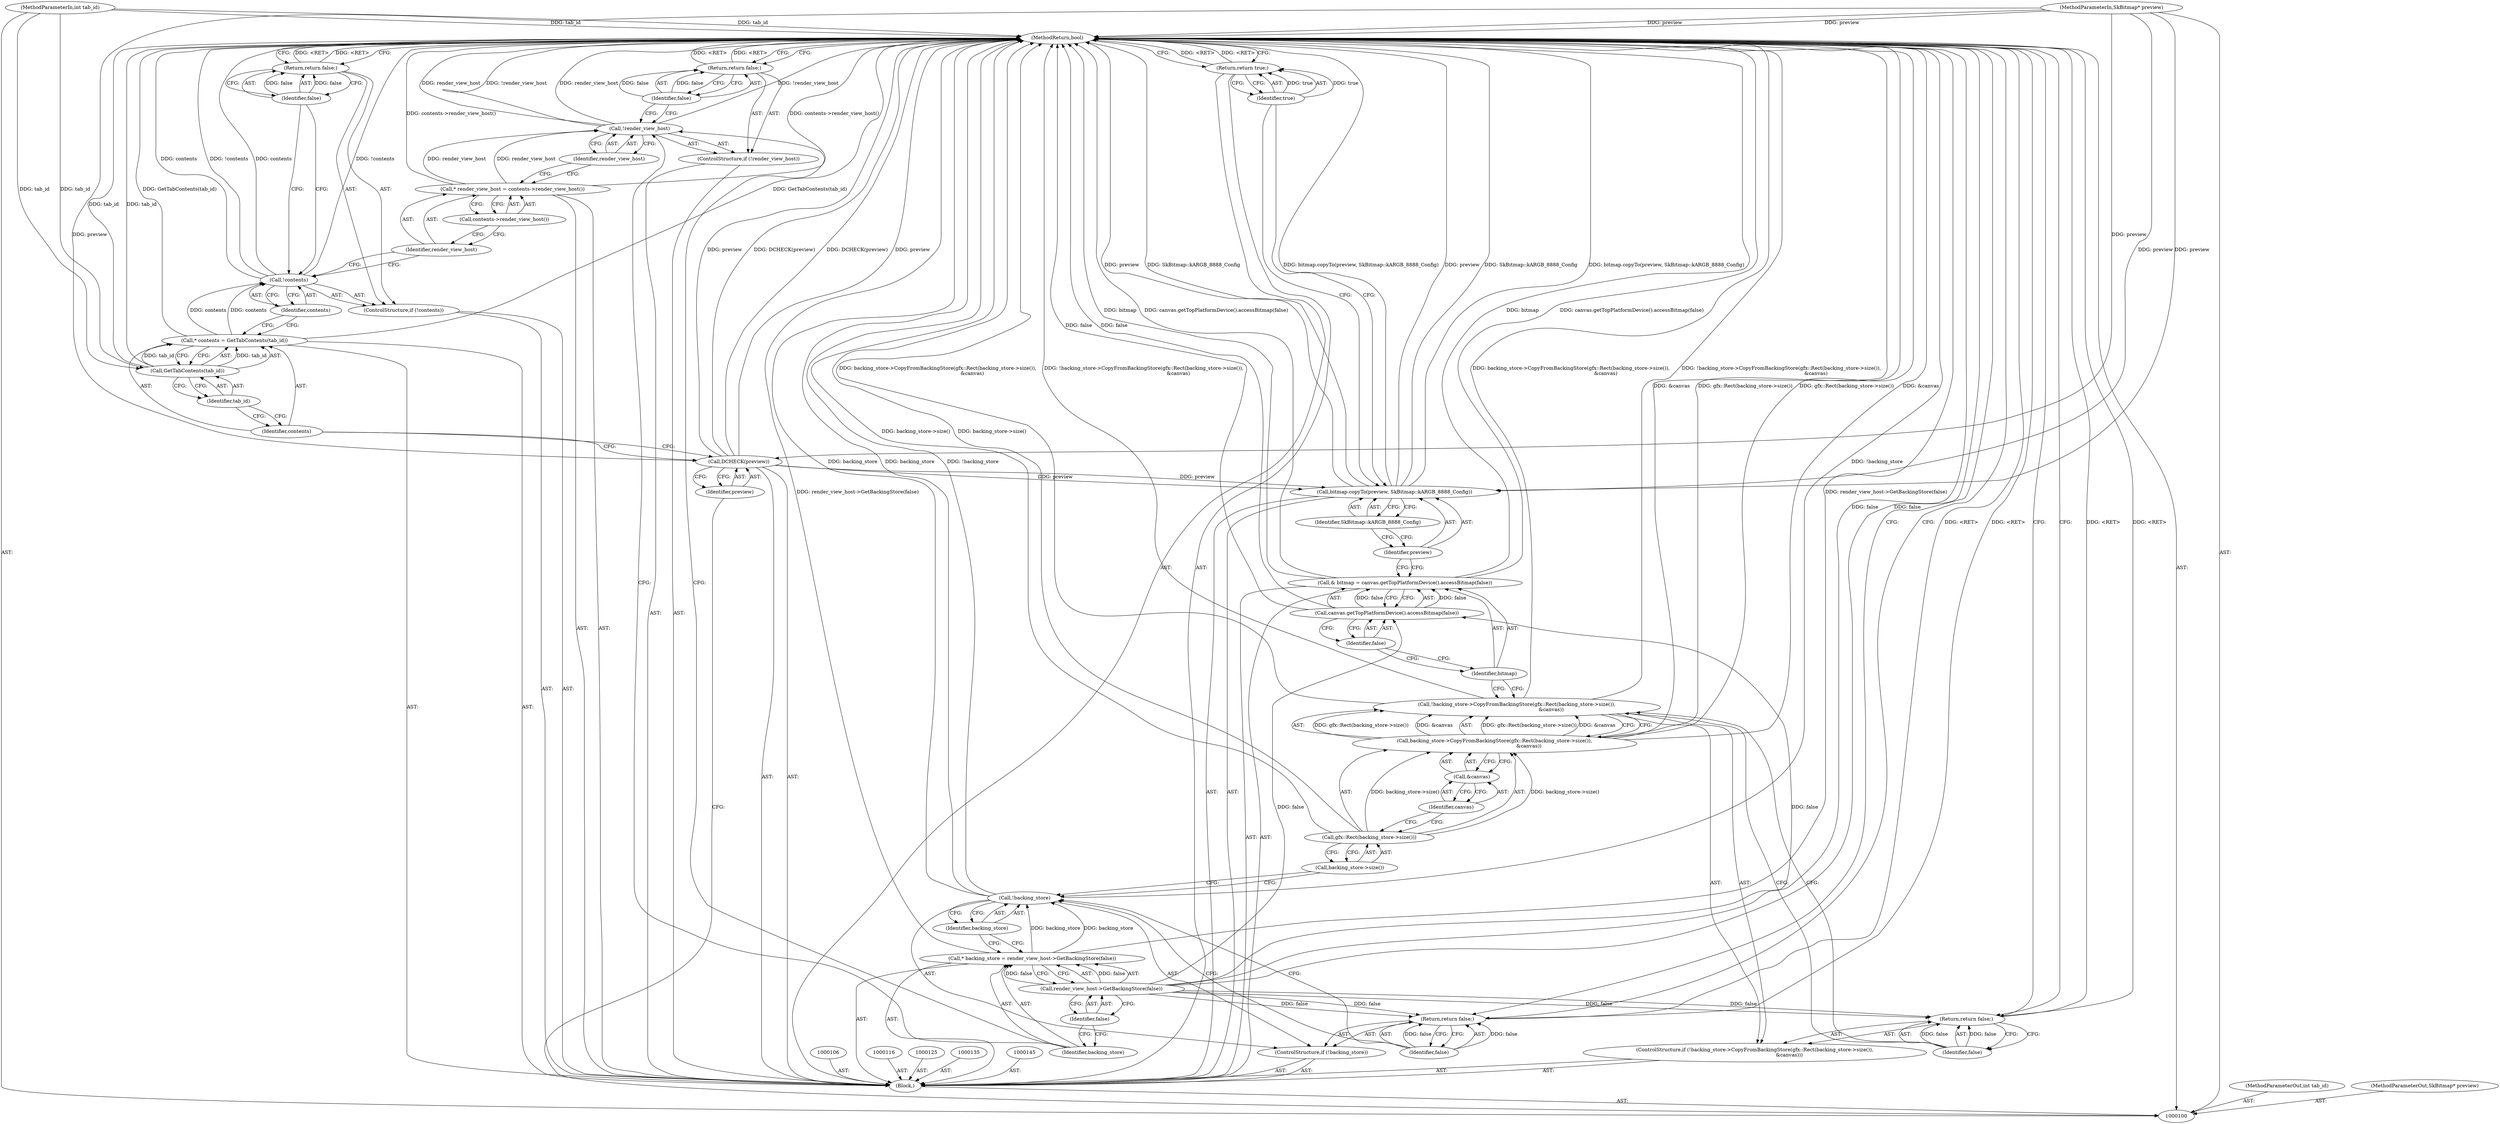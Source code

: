 digraph "0_Chrome_ee8d6fd30b022ac2c87b7a190c954e7bb3c9b21e" {
"1000155" [label="(MethodReturn,bool)"];
"1000101" [label="(MethodParameterIn,int tab_id)"];
"1000216" [label="(MethodParameterOut,int tab_id)"];
"1000102" [label="(MethodParameterIn,SkBitmap* preview)"];
"1000217" [label="(MethodParameterOut,SkBitmap* preview)"];
"1000103" [label="(Block,)"];
"1000124" [label="(Identifier,false)"];
"1000123" [label="(Return,return false;)"];
"1000126" [label="(Call,* backing_store = render_view_host->GetBackingStore(false))"];
"1000127" [label="(Identifier,backing_store)"];
"1000128" [label="(Call,render_view_host->GetBackingStore(false))"];
"1000129" [label="(Identifier,false)"];
"1000130" [label="(ControlStructure,if (!backing_store))"];
"1000131" [label="(Call,!backing_store)"];
"1000132" [label="(Identifier,backing_store)"];
"1000134" [label="(Identifier,false)"];
"1000133" [label="(Return,return false;)"];
"1000136" [label="(ControlStructure,if (!backing_store->CopyFromBackingStore(gfx::Rect(backing_store->size()),\n                                            &canvas)))"];
"1000139" [label="(Call,gfx::Rect(backing_store->size()))"];
"1000140" [label="(Call,backing_store->size())"];
"1000137" [label="(Call,!backing_store->CopyFromBackingStore(gfx::Rect(backing_store->size()),\n                                            &canvas))"];
"1000138" [label="(Call,backing_store->CopyFromBackingStore(gfx::Rect(backing_store->size()),\n                                            &canvas))"];
"1000141" [label="(Call,&canvas)"];
"1000142" [label="(Identifier,canvas)"];
"1000144" [label="(Identifier,false)"];
"1000143" [label="(Return,return false;)"];
"1000104" [label="(Call,DCHECK(preview))"];
"1000105" [label="(Identifier,preview)"];
"1000146" [label="(Call,& bitmap = canvas.getTopPlatformDevice().accessBitmap(false))"];
"1000147" [label="(Identifier,bitmap)"];
"1000148" [label="(Call,canvas.getTopPlatformDevice().accessBitmap(false))"];
"1000149" [label="(Identifier,false)"];
"1000151" [label="(Identifier,preview)"];
"1000150" [label="(Call,bitmap.copyTo(preview, SkBitmap::kARGB_8888_Config))"];
"1000152" [label="(Identifier,SkBitmap::kARGB_8888_Config)"];
"1000153" [label="(Return,return true;)"];
"1000154" [label="(Identifier,true)"];
"1000107" [label="(Call,* contents = GetTabContents(tab_id))"];
"1000108" [label="(Identifier,contents)"];
"1000109" [label="(Call,GetTabContents(tab_id))"];
"1000110" [label="(Identifier,tab_id)"];
"1000111" [label="(ControlStructure,if (!contents))"];
"1000112" [label="(Call,!contents)"];
"1000113" [label="(Identifier,contents)"];
"1000115" [label="(Identifier,false)"];
"1000114" [label="(Return,return false;)"];
"1000117" [label="(Call,* render_view_host = contents->render_view_host())"];
"1000118" [label="(Identifier,render_view_host)"];
"1000119" [label="(Call,contents->render_view_host())"];
"1000120" [label="(ControlStructure,if (!render_view_host))"];
"1000121" [label="(Call,!render_view_host)"];
"1000122" [label="(Identifier,render_view_host)"];
"1000155" -> "1000100"  [label="AST: "];
"1000155" -> "1000114"  [label="CFG: "];
"1000155" -> "1000123"  [label="CFG: "];
"1000155" -> "1000133"  [label="CFG: "];
"1000155" -> "1000143"  [label="CFG: "];
"1000155" -> "1000153"  [label="CFG: "];
"1000153" -> "1000155"  [label="DDG: <RET>"];
"1000133" -> "1000155"  [label="DDG: <RET>"];
"1000104" -> "1000155"  [label="DDG: DCHECK(preview)"];
"1000104" -> "1000155"  [label="DDG: preview"];
"1000128" -> "1000155"  [label="DDG: false"];
"1000121" -> "1000155"  [label="DDG: !render_view_host"];
"1000121" -> "1000155"  [label="DDG: render_view_host"];
"1000150" -> "1000155"  [label="DDG: bitmap.copyTo(preview, SkBitmap::kARGB_8888_Config)"];
"1000150" -> "1000155"  [label="DDG: preview"];
"1000150" -> "1000155"  [label="DDG: SkBitmap::kARGB_8888_Config"];
"1000117" -> "1000155"  [label="DDG: contents->render_view_host()"];
"1000146" -> "1000155"  [label="DDG: bitmap"];
"1000146" -> "1000155"  [label="DDG: canvas.getTopPlatformDevice().accessBitmap(false)"];
"1000131" -> "1000155"  [label="DDG: !backing_store"];
"1000131" -> "1000155"  [label="DDG: backing_store"];
"1000138" -> "1000155"  [label="DDG: &canvas"];
"1000138" -> "1000155"  [label="DDG: gfx::Rect(backing_store->size())"];
"1000139" -> "1000155"  [label="DDG: backing_store->size()"];
"1000148" -> "1000155"  [label="DDG: false"];
"1000102" -> "1000155"  [label="DDG: preview"];
"1000112" -> "1000155"  [label="DDG: !contents"];
"1000112" -> "1000155"  [label="DDG: contents"];
"1000101" -> "1000155"  [label="DDG: tab_id"];
"1000109" -> "1000155"  [label="DDG: tab_id"];
"1000126" -> "1000155"  [label="DDG: render_view_host->GetBackingStore(false)"];
"1000137" -> "1000155"  [label="DDG: backing_store->CopyFromBackingStore(gfx::Rect(backing_store->size()),\n                                            &canvas)"];
"1000137" -> "1000155"  [label="DDG: !backing_store->CopyFromBackingStore(gfx::Rect(backing_store->size()),\n                                            &canvas)"];
"1000107" -> "1000155"  [label="DDG: GetTabContents(tab_id)"];
"1000143" -> "1000155"  [label="DDG: <RET>"];
"1000114" -> "1000155"  [label="DDG: <RET>"];
"1000123" -> "1000155"  [label="DDG: <RET>"];
"1000101" -> "1000100"  [label="AST: "];
"1000101" -> "1000155"  [label="DDG: tab_id"];
"1000101" -> "1000109"  [label="DDG: tab_id"];
"1000216" -> "1000100"  [label="AST: "];
"1000102" -> "1000100"  [label="AST: "];
"1000102" -> "1000155"  [label="DDG: preview"];
"1000102" -> "1000104"  [label="DDG: preview"];
"1000102" -> "1000150"  [label="DDG: preview"];
"1000217" -> "1000100"  [label="AST: "];
"1000103" -> "1000100"  [label="AST: "];
"1000104" -> "1000103"  [label="AST: "];
"1000106" -> "1000103"  [label="AST: "];
"1000107" -> "1000103"  [label="AST: "];
"1000111" -> "1000103"  [label="AST: "];
"1000116" -> "1000103"  [label="AST: "];
"1000117" -> "1000103"  [label="AST: "];
"1000120" -> "1000103"  [label="AST: "];
"1000125" -> "1000103"  [label="AST: "];
"1000126" -> "1000103"  [label="AST: "];
"1000130" -> "1000103"  [label="AST: "];
"1000135" -> "1000103"  [label="AST: "];
"1000136" -> "1000103"  [label="AST: "];
"1000145" -> "1000103"  [label="AST: "];
"1000146" -> "1000103"  [label="AST: "];
"1000150" -> "1000103"  [label="AST: "];
"1000153" -> "1000103"  [label="AST: "];
"1000124" -> "1000123"  [label="AST: "];
"1000124" -> "1000121"  [label="CFG: "];
"1000123" -> "1000124"  [label="CFG: "];
"1000124" -> "1000123"  [label="DDG: false"];
"1000123" -> "1000120"  [label="AST: "];
"1000123" -> "1000124"  [label="CFG: "];
"1000124" -> "1000123"  [label="AST: "];
"1000155" -> "1000123"  [label="CFG: "];
"1000123" -> "1000155"  [label="DDG: <RET>"];
"1000124" -> "1000123"  [label="DDG: false"];
"1000126" -> "1000103"  [label="AST: "];
"1000126" -> "1000128"  [label="CFG: "];
"1000127" -> "1000126"  [label="AST: "];
"1000128" -> "1000126"  [label="AST: "];
"1000132" -> "1000126"  [label="CFG: "];
"1000126" -> "1000155"  [label="DDG: render_view_host->GetBackingStore(false)"];
"1000128" -> "1000126"  [label="DDG: false"];
"1000126" -> "1000131"  [label="DDG: backing_store"];
"1000127" -> "1000126"  [label="AST: "];
"1000127" -> "1000121"  [label="CFG: "];
"1000129" -> "1000127"  [label="CFG: "];
"1000128" -> "1000126"  [label="AST: "];
"1000128" -> "1000129"  [label="CFG: "];
"1000129" -> "1000128"  [label="AST: "];
"1000126" -> "1000128"  [label="CFG: "];
"1000128" -> "1000155"  [label="DDG: false"];
"1000128" -> "1000126"  [label="DDG: false"];
"1000128" -> "1000133"  [label="DDG: false"];
"1000128" -> "1000143"  [label="DDG: false"];
"1000128" -> "1000148"  [label="DDG: false"];
"1000129" -> "1000128"  [label="AST: "];
"1000129" -> "1000127"  [label="CFG: "];
"1000128" -> "1000129"  [label="CFG: "];
"1000130" -> "1000103"  [label="AST: "];
"1000131" -> "1000130"  [label="AST: "];
"1000133" -> "1000130"  [label="AST: "];
"1000131" -> "1000130"  [label="AST: "];
"1000131" -> "1000132"  [label="CFG: "];
"1000132" -> "1000131"  [label="AST: "];
"1000134" -> "1000131"  [label="CFG: "];
"1000140" -> "1000131"  [label="CFG: "];
"1000131" -> "1000155"  [label="DDG: !backing_store"];
"1000131" -> "1000155"  [label="DDG: backing_store"];
"1000126" -> "1000131"  [label="DDG: backing_store"];
"1000132" -> "1000131"  [label="AST: "];
"1000132" -> "1000126"  [label="CFG: "];
"1000131" -> "1000132"  [label="CFG: "];
"1000134" -> "1000133"  [label="AST: "];
"1000134" -> "1000131"  [label="CFG: "];
"1000133" -> "1000134"  [label="CFG: "];
"1000134" -> "1000133"  [label="DDG: false"];
"1000133" -> "1000130"  [label="AST: "];
"1000133" -> "1000134"  [label="CFG: "];
"1000134" -> "1000133"  [label="AST: "];
"1000155" -> "1000133"  [label="CFG: "];
"1000133" -> "1000155"  [label="DDG: <RET>"];
"1000134" -> "1000133"  [label="DDG: false"];
"1000128" -> "1000133"  [label="DDG: false"];
"1000136" -> "1000103"  [label="AST: "];
"1000137" -> "1000136"  [label="AST: "];
"1000143" -> "1000136"  [label="AST: "];
"1000139" -> "1000138"  [label="AST: "];
"1000139" -> "1000140"  [label="CFG: "];
"1000140" -> "1000139"  [label="AST: "];
"1000142" -> "1000139"  [label="CFG: "];
"1000139" -> "1000155"  [label="DDG: backing_store->size()"];
"1000139" -> "1000138"  [label="DDG: backing_store->size()"];
"1000140" -> "1000139"  [label="AST: "];
"1000140" -> "1000131"  [label="CFG: "];
"1000139" -> "1000140"  [label="CFG: "];
"1000137" -> "1000136"  [label="AST: "];
"1000137" -> "1000138"  [label="CFG: "];
"1000138" -> "1000137"  [label="AST: "];
"1000144" -> "1000137"  [label="CFG: "];
"1000147" -> "1000137"  [label="CFG: "];
"1000137" -> "1000155"  [label="DDG: backing_store->CopyFromBackingStore(gfx::Rect(backing_store->size()),\n                                            &canvas)"];
"1000137" -> "1000155"  [label="DDG: !backing_store->CopyFromBackingStore(gfx::Rect(backing_store->size()),\n                                            &canvas)"];
"1000138" -> "1000137"  [label="DDG: gfx::Rect(backing_store->size())"];
"1000138" -> "1000137"  [label="DDG: &canvas"];
"1000138" -> "1000137"  [label="AST: "];
"1000138" -> "1000141"  [label="CFG: "];
"1000139" -> "1000138"  [label="AST: "];
"1000141" -> "1000138"  [label="AST: "];
"1000137" -> "1000138"  [label="CFG: "];
"1000138" -> "1000155"  [label="DDG: &canvas"];
"1000138" -> "1000155"  [label="DDG: gfx::Rect(backing_store->size())"];
"1000138" -> "1000137"  [label="DDG: gfx::Rect(backing_store->size())"];
"1000138" -> "1000137"  [label="DDG: &canvas"];
"1000139" -> "1000138"  [label="DDG: backing_store->size()"];
"1000141" -> "1000138"  [label="AST: "];
"1000141" -> "1000142"  [label="CFG: "];
"1000142" -> "1000141"  [label="AST: "];
"1000138" -> "1000141"  [label="CFG: "];
"1000142" -> "1000141"  [label="AST: "];
"1000142" -> "1000139"  [label="CFG: "];
"1000141" -> "1000142"  [label="CFG: "];
"1000144" -> "1000143"  [label="AST: "];
"1000144" -> "1000137"  [label="CFG: "];
"1000143" -> "1000144"  [label="CFG: "];
"1000144" -> "1000143"  [label="DDG: false"];
"1000143" -> "1000136"  [label="AST: "];
"1000143" -> "1000144"  [label="CFG: "];
"1000144" -> "1000143"  [label="AST: "];
"1000155" -> "1000143"  [label="CFG: "];
"1000143" -> "1000155"  [label="DDG: <RET>"];
"1000144" -> "1000143"  [label="DDG: false"];
"1000128" -> "1000143"  [label="DDG: false"];
"1000104" -> "1000103"  [label="AST: "];
"1000104" -> "1000105"  [label="CFG: "];
"1000105" -> "1000104"  [label="AST: "];
"1000108" -> "1000104"  [label="CFG: "];
"1000104" -> "1000155"  [label="DDG: DCHECK(preview)"];
"1000104" -> "1000155"  [label="DDG: preview"];
"1000102" -> "1000104"  [label="DDG: preview"];
"1000104" -> "1000150"  [label="DDG: preview"];
"1000105" -> "1000104"  [label="AST: "];
"1000105" -> "1000100"  [label="CFG: "];
"1000104" -> "1000105"  [label="CFG: "];
"1000146" -> "1000103"  [label="AST: "];
"1000146" -> "1000148"  [label="CFG: "];
"1000147" -> "1000146"  [label="AST: "];
"1000148" -> "1000146"  [label="AST: "];
"1000151" -> "1000146"  [label="CFG: "];
"1000146" -> "1000155"  [label="DDG: bitmap"];
"1000146" -> "1000155"  [label="DDG: canvas.getTopPlatformDevice().accessBitmap(false)"];
"1000148" -> "1000146"  [label="DDG: false"];
"1000147" -> "1000146"  [label="AST: "];
"1000147" -> "1000137"  [label="CFG: "];
"1000149" -> "1000147"  [label="CFG: "];
"1000148" -> "1000146"  [label="AST: "];
"1000148" -> "1000149"  [label="CFG: "];
"1000149" -> "1000148"  [label="AST: "];
"1000146" -> "1000148"  [label="CFG: "];
"1000148" -> "1000155"  [label="DDG: false"];
"1000148" -> "1000146"  [label="DDG: false"];
"1000128" -> "1000148"  [label="DDG: false"];
"1000149" -> "1000148"  [label="AST: "];
"1000149" -> "1000147"  [label="CFG: "];
"1000148" -> "1000149"  [label="CFG: "];
"1000151" -> "1000150"  [label="AST: "];
"1000151" -> "1000146"  [label="CFG: "];
"1000152" -> "1000151"  [label="CFG: "];
"1000150" -> "1000103"  [label="AST: "];
"1000150" -> "1000152"  [label="CFG: "];
"1000151" -> "1000150"  [label="AST: "];
"1000152" -> "1000150"  [label="AST: "];
"1000154" -> "1000150"  [label="CFG: "];
"1000150" -> "1000155"  [label="DDG: bitmap.copyTo(preview, SkBitmap::kARGB_8888_Config)"];
"1000150" -> "1000155"  [label="DDG: preview"];
"1000150" -> "1000155"  [label="DDG: SkBitmap::kARGB_8888_Config"];
"1000104" -> "1000150"  [label="DDG: preview"];
"1000102" -> "1000150"  [label="DDG: preview"];
"1000152" -> "1000150"  [label="AST: "];
"1000152" -> "1000151"  [label="CFG: "];
"1000150" -> "1000152"  [label="CFG: "];
"1000153" -> "1000103"  [label="AST: "];
"1000153" -> "1000154"  [label="CFG: "];
"1000154" -> "1000153"  [label="AST: "];
"1000155" -> "1000153"  [label="CFG: "];
"1000153" -> "1000155"  [label="DDG: <RET>"];
"1000154" -> "1000153"  [label="DDG: true"];
"1000154" -> "1000153"  [label="AST: "];
"1000154" -> "1000150"  [label="CFG: "];
"1000153" -> "1000154"  [label="CFG: "];
"1000154" -> "1000153"  [label="DDG: true"];
"1000107" -> "1000103"  [label="AST: "];
"1000107" -> "1000109"  [label="CFG: "];
"1000108" -> "1000107"  [label="AST: "];
"1000109" -> "1000107"  [label="AST: "];
"1000113" -> "1000107"  [label="CFG: "];
"1000107" -> "1000155"  [label="DDG: GetTabContents(tab_id)"];
"1000109" -> "1000107"  [label="DDG: tab_id"];
"1000107" -> "1000112"  [label="DDG: contents"];
"1000108" -> "1000107"  [label="AST: "];
"1000108" -> "1000104"  [label="CFG: "];
"1000110" -> "1000108"  [label="CFG: "];
"1000109" -> "1000107"  [label="AST: "];
"1000109" -> "1000110"  [label="CFG: "];
"1000110" -> "1000109"  [label="AST: "];
"1000107" -> "1000109"  [label="CFG: "];
"1000109" -> "1000155"  [label="DDG: tab_id"];
"1000109" -> "1000107"  [label="DDG: tab_id"];
"1000101" -> "1000109"  [label="DDG: tab_id"];
"1000110" -> "1000109"  [label="AST: "];
"1000110" -> "1000108"  [label="CFG: "];
"1000109" -> "1000110"  [label="CFG: "];
"1000111" -> "1000103"  [label="AST: "];
"1000112" -> "1000111"  [label="AST: "];
"1000114" -> "1000111"  [label="AST: "];
"1000112" -> "1000111"  [label="AST: "];
"1000112" -> "1000113"  [label="CFG: "];
"1000113" -> "1000112"  [label="AST: "];
"1000115" -> "1000112"  [label="CFG: "];
"1000118" -> "1000112"  [label="CFG: "];
"1000112" -> "1000155"  [label="DDG: !contents"];
"1000112" -> "1000155"  [label="DDG: contents"];
"1000107" -> "1000112"  [label="DDG: contents"];
"1000113" -> "1000112"  [label="AST: "];
"1000113" -> "1000107"  [label="CFG: "];
"1000112" -> "1000113"  [label="CFG: "];
"1000115" -> "1000114"  [label="AST: "];
"1000115" -> "1000112"  [label="CFG: "];
"1000114" -> "1000115"  [label="CFG: "];
"1000115" -> "1000114"  [label="DDG: false"];
"1000114" -> "1000111"  [label="AST: "];
"1000114" -> "1000115"  [label="CFG: "];
"1000115" -> "1000114"  [label="AST: "];
"1000155" -> "1000114"  [label="CFG: "];
"1000114" -> "1000155"  [label="DDG: <RET>"];
"1000115" -> "1000114"  [label="DDG: false"];
"1000117" -> "1000103"  [label="AST: "];
"1000117" -> "1000119"  [label="CFG: "];
"1000118" -> "1000117"  [label="AST: "];
"1000119" -> "1000117"  [label="AST: "];
"1000122" -> "1000117"  [label="CFG: "];
"1000117" -> "1000155"  [label="DDG: contents->render_view_host()"];
"1000117" -> "1000121"  [label="DDG: render_view_host"];
"1000118" -> "1000117"  [label="AST: "];
"1000118" -> "1000112"  [label="CFG: "];
"1000119" -> "1000118"  [label="CFG: "];
"1000119" -> "1000117"  [label="AST: "];
"1000119" -> "1000118"  [label="CFG: "];
"1000117" -> "1000119"  [label="CFG: "];
"1000120" -> "1000103"  [label="AST: "];
"1000121" -> "1000120"  [label="AST: "];
"1000123" -> "1000120"  [label="AST: "];
"1000121" -> "1000120"  [label="AST: "];
"1000121" -> "1000122"  [label="CFG: "];
"1000122" -> "1000121"  [label="AST: "];
"1000124" -> "1000121"  [label="CFG: "];
"1000127" -> "1000121"  [label="CFG: "];
"1000121" -> "1000155"  [label="DDG: !render_view_host"];
"1000121" -> "1000155"  [label="DDG: render_view_host"];
"1000117" -> "1000121"  [label="DDG: render_view_host"];
"1000122" -> "1000121"  [label="AST: "];
"1000122" -> "1000117"  [label="CFG: "];
"1000121" -> "1000122"  [label="CFG: "];
}
